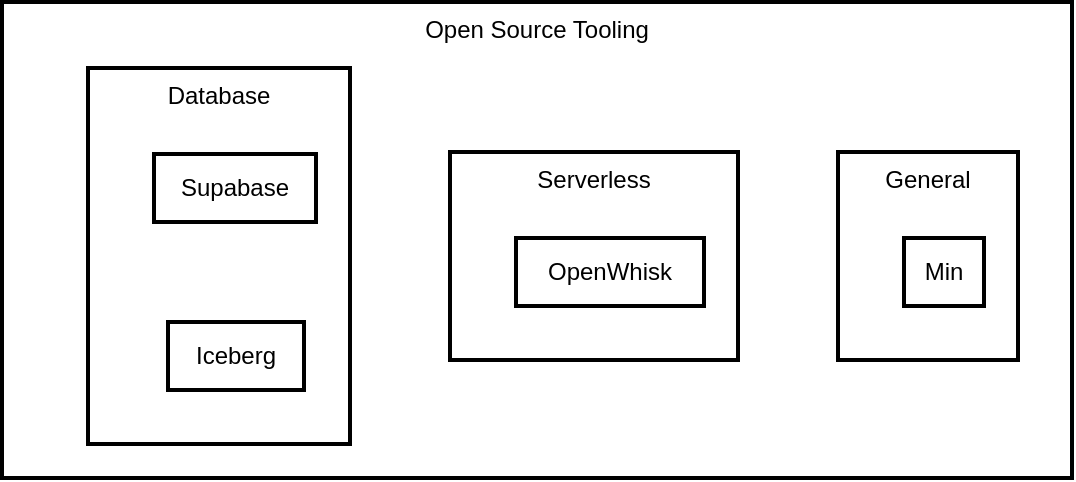 <mxfile version="24.7.5">
  <diagram name="Page-1" id="CvNvaUAeGeoO1y4UL_yQ">
    <mxGraphModel>
      <root>
        <mxCell id="0" />
        <mxCell id="1" parent="0" />
        <mxCell id="2" value="Open Source Tooling" style="whiteSpace=wrap;strokeWidth=2;verticalAlign=top;" vertex="1" parent="1">
          <mxGeometry width="535" height="238" as="geometry" />
        </mxCell>
        <mxCell id="3" value="Database" style="whiteSpace=wrap;strokeWidth=2;verticalAlign=top;" vertex="1" parent="2">
          <mxGeometry x="43" y="33" width="131" height="188" as="geometry" />
        </mxCell>
        <mxCell id="4" value="Supabase" style="whiteSpace=wrap;strokeWidth=2;" vertex="1" parent="3">
          <mxGeometry x="33" y="43" width="81" height="34" as="geometry" />
        </mxCell>
        <mxCell id="5" value="Iceberg" style="whiteSpace=wrap;strokeWidth=2;" vertex="1" parent="3">
          <mxGeometry x="40" y="127" width="68" height="34" as="geometry" />
        </mxCell>
        <mxCell id="6" value="Serverless" style="whiteSpace=wrap;strokeWidth=2;verticalAlign=top;" vertex="1" parent="2">
          <mxGeometry x="224" y="75" width="144" height="104" as="geometry" />
        </mxCell>
        <mxCell id="7" value="OpenWhisk" style="whiteSpace=wrap;strokeWidth=2;" vertex="1" parent="6">
          <mxGeometry x="33" y="43" width="94" height="34" as="geometry" />
        </mxCell>
        <mxCell id="8" value="General" style="whiteSpace=wrap;strokeWidth=2;verticalAlign=top;" vertex="1" parent="2">
          <mxGeometry x="418" y="75" width="90" height="104" as="geometry" />
        </mxCell>
        <mxCell id="9" value="Min" style="whiteSpace=wrap;strokeWidth=2;" vertex="1" parent="8">
          <mxGeometry x="33" y="43" width="40" height="34" as="geometry" />
        </mxCell>
      </root>
    </mxGraphModel>
  </diagram>
</mxfile>
